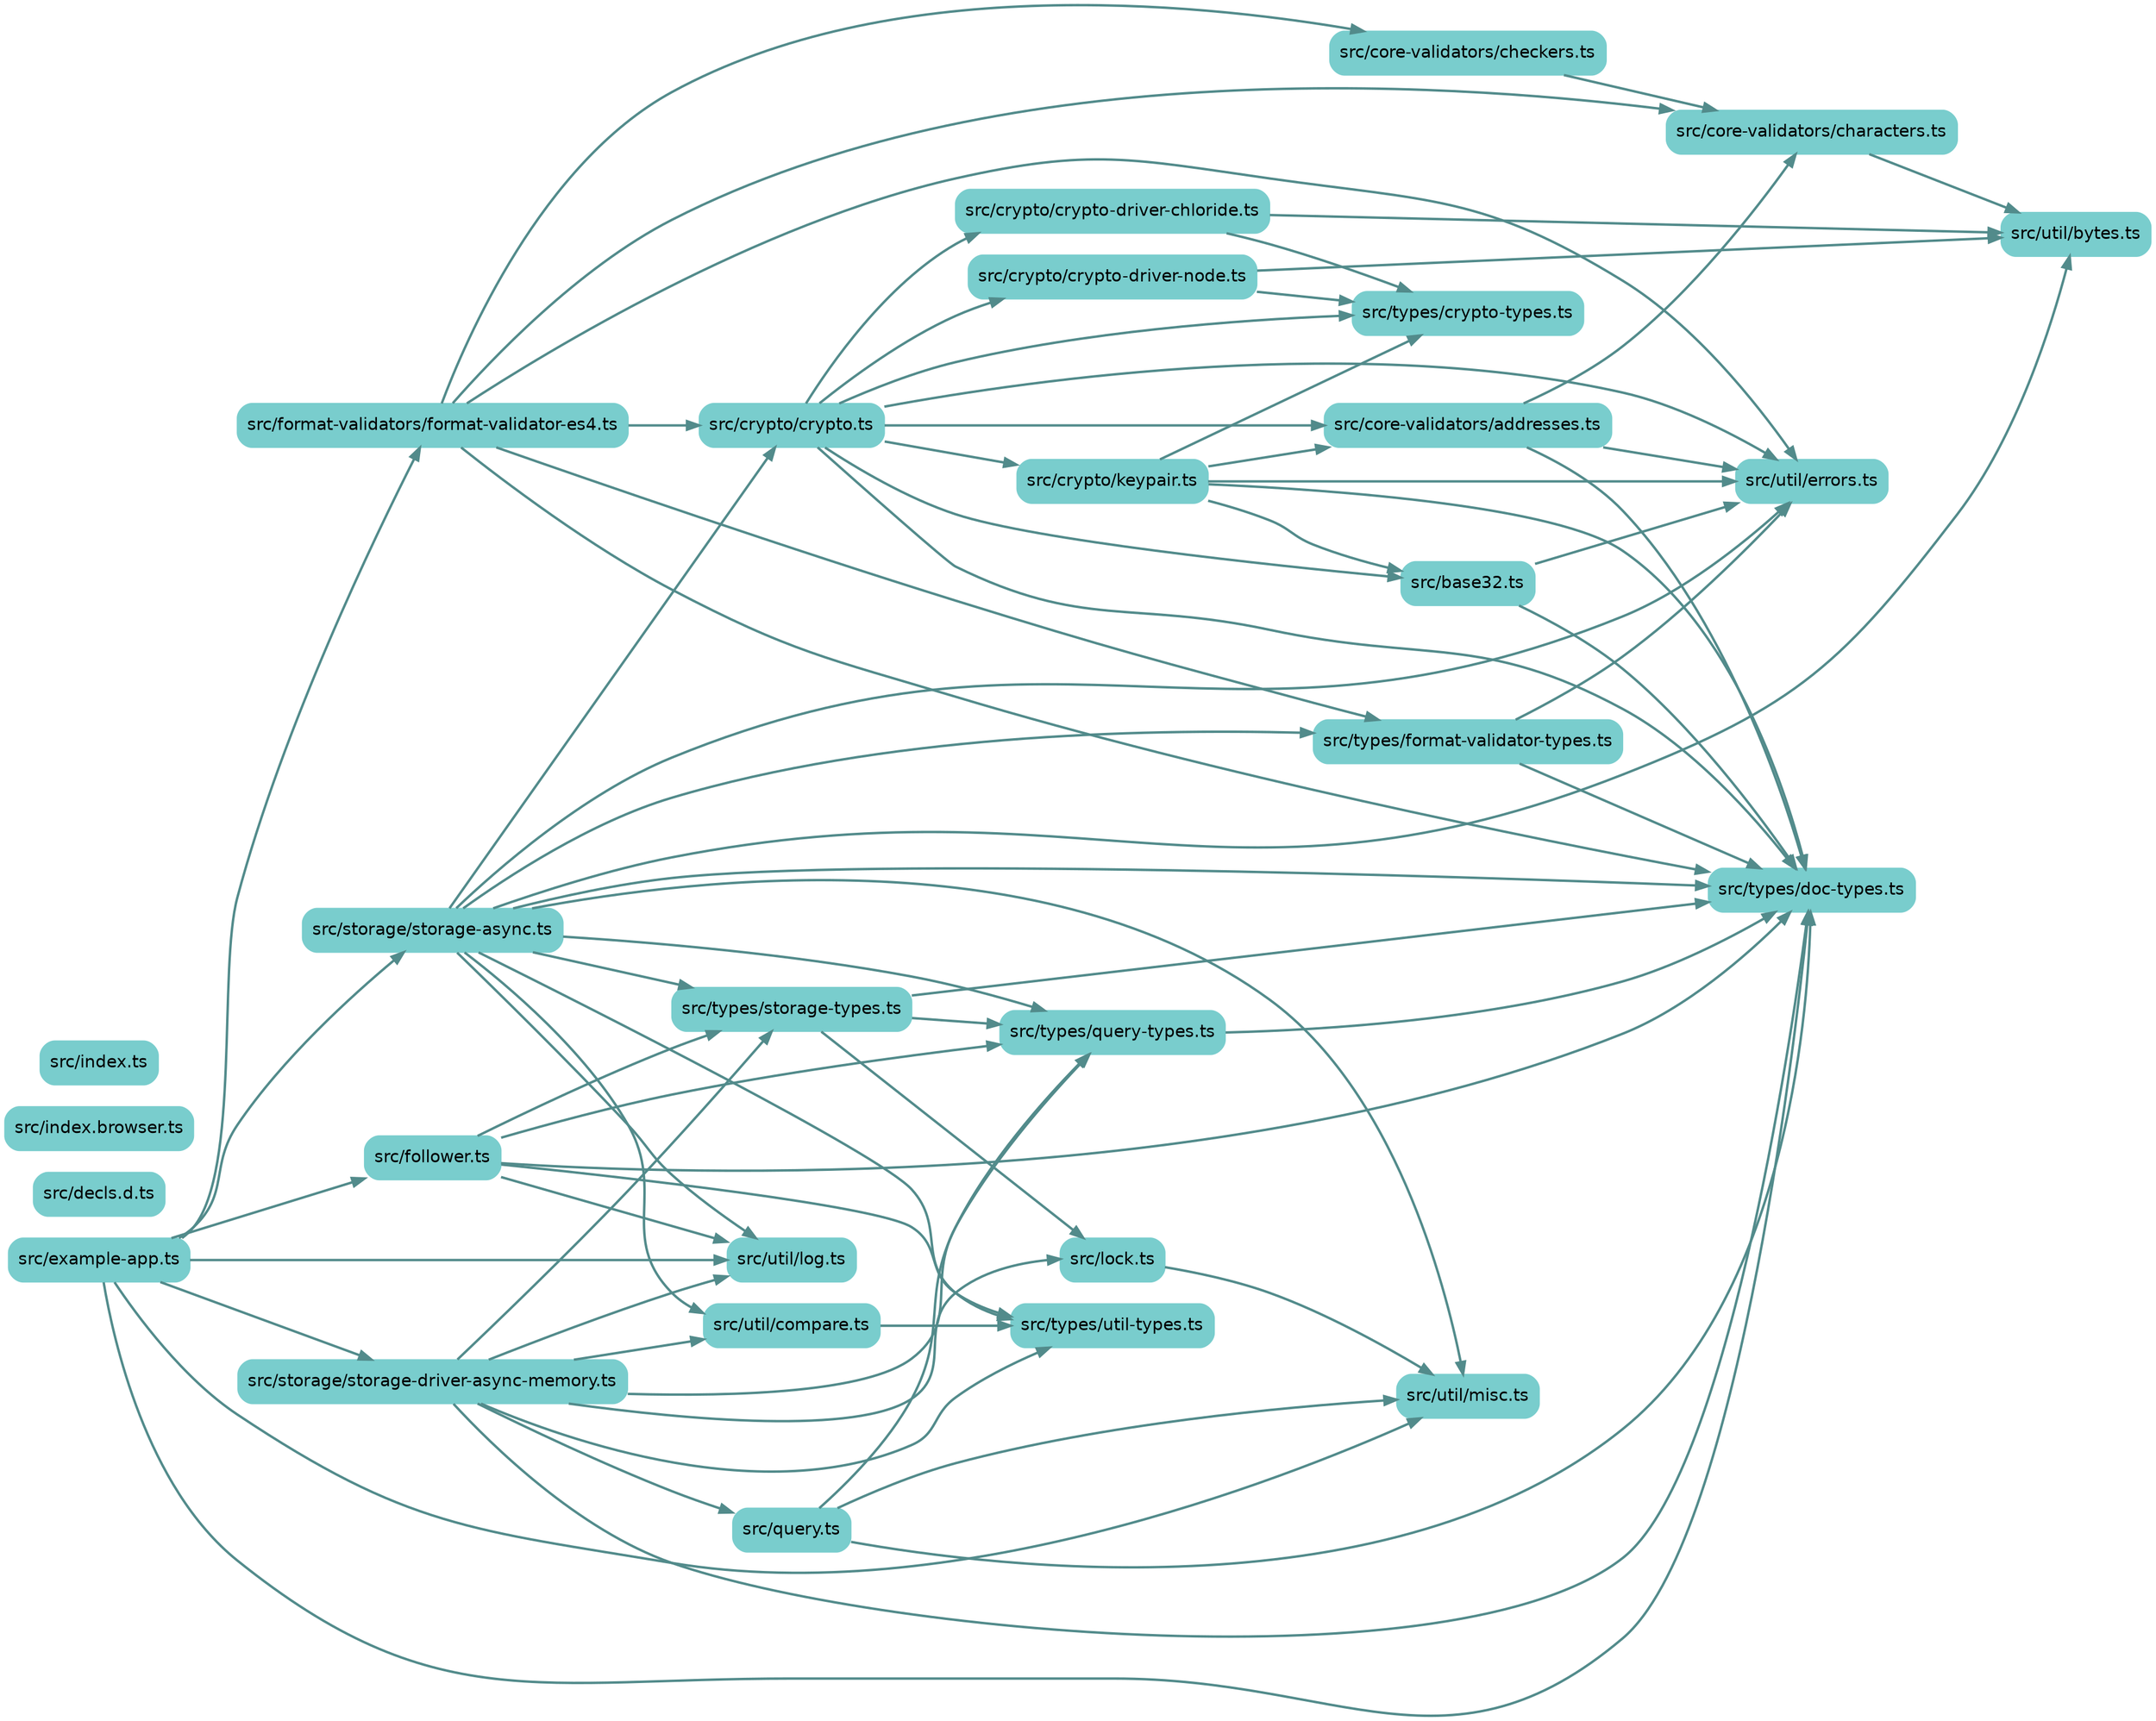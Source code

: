 
digraph G {
    //splines=line;
    //splines=polyline;
    splines=true;
    rankdir=LR;
    //newrank=true;
    compound=true;
    graph [fontname = "helvetica"];  // dpi=72
    node [fontname = "helvetica"];
    edge [fontname = "helvetica"];
    
    // files in their folder clusters
        "src/base32.ts" [label="src/base32.ts", shape=rectangle; style="rounded,filled"; color=darkslategray3];
        "src/decls.d.ts" [label="src/decls.d.ts", shape=rectangle; style="rounded,filled"; color=darkslategray3];
        "src/example-app.ts" [label="src/example-app.ts", shape=rectangle; style="rounded,filled"; color=darkslategray3];
        "src/follower.ts" [label="src/follower.ts", shape=rectangle; style="rounded,filled"; color=darkslategray3];
        "src/index.browser.ts" [label="src/index.browser.ts", shape=rectangle; style="rounded,filled"; color=darkslategray3];
        "src/index.ts" [label="src/index.ts", shape=rectangle; style="rounded,filled"; color=darkslategray3];
        "src/lock.ts" [label="src/lock.ts", shape=rectangle; style="rounded,filled"; color=darkslategray3];
        "src/query.ts" [label="src/query.ts", shape=rectangle; style="rounded,filled"; color=darkslategray3];
        "src/core-validators/addresses.ts" [label="src/core-validators/addresses.ts", shape=rectangle; style="rounded,filled"; color=darkslategray3];
            "src/core-validators/characters.ts" [label="src/core-validators/characters.ts", shape=rectangle; style="rounded,filled"; color=darkslategray3];
            "src/core-validators/checkers.ts" [label="src/core-validators/checkers.ts", shape=rectangle; style="rounded,filled"; color=darkslategray3];
        "src/crypto/crypto-driver-chloride.ts" [label="src/crypto/crypto-driver-chloride.ts", shape=rectangle; style="rounded,filled"; color=darkslategray3];
            "src/crypto/crypto-driver-node.ts" [label="src/crypto/crypto-driver-node.ts", shape=rectangle; style="rounded,filled"; color=darkslategray3];
            "src/crypto/crypto.ts" [label="src/crypto/crypto.ts", shape=rectangle; style="rounded,filled"; color=darkslategray3];
            "src/crypto/keypair.ts" [label="src/crypto/keypair.ts", shape=rectangle; style="rounded,filled"; color=darkslategray3];
        "src/format-validators/format-validator-es4.ts" [label="src/format-validators/format-validator-es4.ts", shape=rectangle; style="rounded,filled"; color=darkslategray3];
        "src/storage/storage-async.ts" [label="src/storage/storage-async.ts", shape=rectangle; style="rounded,filled"; color=darkslategray3];
            "src/storage/storage-driver-async-memory.ts" [label="src/storage/storage-driver-async-memory.ts", shape=rectangle; style="rounded,filled"; color=darkslategray3];
        "src/types/crypto-types.ts" [label="src/types/crypto-types.ts", shape=rectangle; style="rounded,filled"; color=darkslategray3];
            "src/types/doc-types.ts" [label="src/types/doc-types.ts", shape=rectangle; style="rounded,filled"; color=darkslategray3];
            "src/types/format-validator-types.ts" [label="src/types/format-validator-types.ts", shape=rectangle; style="rounded,filled"; color=darkslategray3];
            "src/types/query-types.ts" [label="src/types/query-types.ts", shape=rectangle; style="rounded,filled"; color=darkslategray3];
            "src/types/storage-types.ts" [label="src/types/storage-types.ts", shape=rectangle; style="rounded,filled"; color=darkslategray3];
            "src/types/util-types.ts" [label="src/types/util-types.ts", shape=rectangle; style="rounded,filled"; color=darkslategray3];
        "src/util/bytes.ts" [label="src/util/bytes.ts", shape=rectangle; style="rounded,filled"; color=darkslategray3];
            "src/util/compare.ts" [label="src/util/compare.ts", shape=rectangle; style="rounded,filled"; color=darkslategray3];
            "src/util/errors.ts" [label="src/util/errors.ts", shape=rectangle; style="rounded,filled"; color=darkslategray3];
            "src/util/log.ts" [label="src/util/log.ts", shape=rectangle; style="rounded,filled"; color=darkslategray3];
            "src/util/misc.ts" [label="src/util/misc.ts", shape=rectangle; style="rounded,filled"; color=darkslategray3];

    // edges between files
    "src/base32.ts" -> "src/types/doc-types.ts" [penwidth=2; color=darkslategray4];
    "src/base32.ts" -> "src/util/errors.ts" [penwidth=2; color=darkslategray4];
    "src/core-validators/addresses.ts" -> "src/types/doc-types.ts" [penwidth=2; color=darkslategray4];
    "src/core-validators/addresses.ts" -> "src/util/errors.ts" [penwidth=2; color=darkslategray4];
    "src/core-validators/addresses.ts" -> "src/core-validators/characters.ts" [penwidth=2; color=darkslategray4];
    "src/core-validators/characters.ts" -> "src/util/bytes.ts" [penwidth=2; color=darkslategray4];
    "src/core-validators/checkers.ts" -> "src/core-validators/characters.ts" [penwidth=2; color=darkslategray4];
    "src/crypto/crypto-driver-chloride.ts" -> "src/types/crypto-types.ts" [penwidth=2; color=darkslategray4];
    "src/crypto/crypto-driver-chloride.ts" -> "src/util/bytes.ts" [penwidth=2; color=darkslategray4];
    "src/crypto/crypto-driver-node.ts" -> "src/types/crypto-types.ts" [penwidth=2; color=darkslategray4];
    "src/crypto/crypto-driver-node.ts" -> "src/util/bytes.ts" [penwidth=2; color=darkslategray4];
    "src/crypto/crypto.ts" -> "src/crypto/crypto-driver-chloride.ts" [penwidth=2; color=darkslategray4];
    "src/crypto/crypto.ts" -> "src/crypto/crypto-driver-node.ts" [penwidth=2; color=darkslategray4];
    "src/crypto/crypto.ts" -> "src/types/doc-types.ts" [penwidth=2; color=darkslategray4];
    "src/crypto/crypto.ts" -> "src/types/crypto-types.ts" [penwidth=2; color=darkslategray4];
    "src/crypto/crypto.ts" -> "src/util/errors.ts" [penwidth=2; color=darkslategray4];
    "src/crypto/crypto.ts" -> "src/base32.ts" [penwidth=2; color=darkslategray4];
    "src/crypto/crypto.ts" -> "src/crypto/keypair.ts" [penwidth=2; color=darkslategray4];
    "src/crypto/crypto.ts" -> "src/core-validators/addresses.ts" [penwidth=2; color=darkslategray4];
    "src/crypto/keypair.ts" -> "src/types/doc-types.ts" [penwidth=2; color=darkslategray4];
    "src/crypto/keypair.ts" -> "src/util/errors.ts" [penwidth=2; color=darkslategray4];
    "src/crypto/keypair.ts" -> "src/base32.ts" [penwidth=2; color=darkslategray4];
    "src/crypto/keypair.ts" -> "src/types/crypto-types.ts" [penwidth=2; color=darkslategray4];
    "src/crypto/keypair.ts" -> "src/core-validators/addresses.ts" [penwidth=2; color=darkslategray4];
    "src/example-app.ts" -> "src/types/doc-types.ts" [penwidth=2; color=darkslategray4];
    "src/example-app.ts" -> "src/util/misc.ts" [penwidth=2; color=darkslategray4];
    "src/example-app.ts" -> "src/format-validators/format-validator-es4.ts" [penwidth=2; color=darkslategray4];
    "src/example-app.ts" -> "src/storage/storage-driver-async-memory.ts" [penwidth=2; color=darkslategray4];
    "src/example-app.ts" -> "src/storage/storage-async.ts" [penwidth=2; color=darkslategray4];
    "src/example-app.ts" -> "src/follower.ts" [penwidth=2; color=darkslategray4];
    "src/example-app.ts" -> "src/util/log.ts" [penwidth=2; color=darkslategray4];
    "src/follower.ts" -> "src/types/util-types.ts" [penwidth=2; color=darkslategray4];
    "src/follower.ts" -> "src/types/doc-types.ts" [penwidth=2; color=darkslategray4];
    "src/follower.ts" -> "src/types/query-types.ts" [penwidth=2; color=darkslategray4];
    "src/follower.ts" -> "src/types/storage-types.ts" [penwidth=2; color=darkslategray4];
    "src/follower.ts" -> "src/util/log.ts" [penwidth=2; color=darkslategray4];
    "src/format-validators/format-validator-es4.ts" -> "src/types/doc-types.ts" [penwidth=2; color=darkslategray4];
    "src/format-validators/format-validator-es4.ts" -> "src/types/format-validator-types.ts" [penwidth=2; color=darkslategray4];
    "src/format-validators/format-validator-es4.ts" -> "src/util/errors.ts" [penwidth=2; color=darkslategray4];
    "src/format-validators/format-validator-es4.ts" -> "src/core-validators/characters.ts" [penwidth=2; color=darkslategray4];
    "src/format-validators/format-validator-es4.ts" -> "src/core-validators/checkers.ts" [penwidth=2; color=darkslategray4];
    "src/format-validators/format-validator-es4.ts" -> "src/crypto/crypto.ts" [penwidth=2; color=darkslategray4];
    "src/lock.ts" -> "src/util/misc.ts" [penwidth=2; color=darkslategray4];
    "src/query.ts" -> "src/types/doc-types.ts" [penwidth=2; color=darkslategray4];
    "src/query.ts" -> "src/types/query-types.ts" [penwidth=2; color=darkslategray4];
    "src/query.ts" -> "src/util/misc.ts" [penwidth=2; color=darkslategray4];
    "src/storage/storage-async.ts" -> "src/types/util-types.ts" [penwidth=2; color=darkslategray4];
    "src/storage/storage-async.ts" -> "src/types/doc-types.ts" [penwidth=2; color=darkslategray4];
    "src/storage/storage-async.ts" -> "src/types/query-types.ts" [penwidth=2; color=darkslategray4];
    "src/storage/storage-async.ts" -> "src/types/storage-types.ts" [penwidth=2; color=darkslategray4];
    "src/storage/storage-async.ts" -> "src/types/format-validator-types.ts" [penwidth=2; color=darkslategray4];
    "src/storage/storage-async.ts" -> "src/util/errors.ts" [penwidth=2; color=darkslategray4];
    "src/storage/storage-async.ts" -> "src/util/bytes.ts" [penwidth=2; color=darkslategray4];
    "src/storage/storage-async.ts" -> "src/util/misc.ts" [penwidth=2; color=darkslategray4];
    "src/storage/storage-async.ts" -> "src/util/compare.ts" [penwidth=2; color=darkslategray4];
    "src/storage/storage-async.ts" -> "src/crypto/crypto.ts" [penwidth=2; color=darkslategray4];
    "src/storage/storage-async.ts" -> "src/util/log.ts" [penwidth=2; color=darkslategray4];
    "src/storage/storage-driver-async-memory.ts" -> "src/types/util-types.ts" [penwidth=2; color=darkslategray4];
    "src/storage/storage-driver-async-memory.ts" -> "src/types/doc-types.ts" [penwidth=2; color=darkslategray4];
    "src/storage/storage-driver-async-memory.ts" -> "src/types/query-types.ts" [penwidth=2; color=darkslategray4];
    "src/storage/storage-driver-async-memory.ts" -> "src/types/storage-types.ts" [penwidth=2; color=darkslategray4];
    "src/storage/storage-driver-async-memory.ts" -> "src/util/compare.ts" [penwidth=2; color=darkslategray4];
    "src/storage/storage-driver-async-memory.ts" -> "src/query.ts" [penwidth=2; color=darkslategray4];
    "src/storage/storage-driver-async-memory.ts" -> "src/lock.ts" [penwidth=2; color=darkslategray4];
    "src/storage/storage-driver-async-memory.ts" -> "src/util/log.ts" [penwidth=2; color=darkslategray4];
    "src/types/format-validator-types.ts" -> "src/types/doc-types.ts" [penwidth=2; color=darkslategray4];
    "src/types/format-validator-types.ts" -> "src/util/errors.ts" [penwidth=2; color=darkslategray4];
    "src/types/query-types.ts" -> "src/types/doc-types.ts" [penwidth=2; color=darkslategray4];
    "src/types/storage-types.ts" -> "src/types/doc-types.ts" [penwidth=2; color=darkslategray4];
    "src/types/storage-types.ts" -> "src/types/query-types.ts" [penwidth=2; color=darkslategray4];
    "src/types/storage-types.ts" -> "src/lock.ts" [penwidth=2; color=darkslategray4];
    "src/util/compare.ts" -> "src/types/util-types.ts" [penwidth=2; color=darkslategray4];

}
